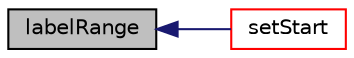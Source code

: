 digraph "labelRange"
{
  bgcolor="transparent";
  edge [fontname="Helvetica",fontsize="10",labelfontname="Helvetica",labelfontsize="10"];
  node [fontname="Helvetica",fontsize="10",shape=record];
  rankdir="LR";
  Node1 [label="labelRange",height=0.2,width=0.4,color="black", fillcolor="grey75", style="filled" fontcolor="black"];
  Node1 -> Node2 [dir="back",color="midnightblue",fontsize="10",style="solid",fontname="Helvetica"];
  Node2 [label="setStart",height=0.2,width=0.4,color="red",URL="$classFoam_1_1labelRange.html#a3cb41f96714a2a495575f6c1a8360a81",tooltip="Change the start position. "];
}
